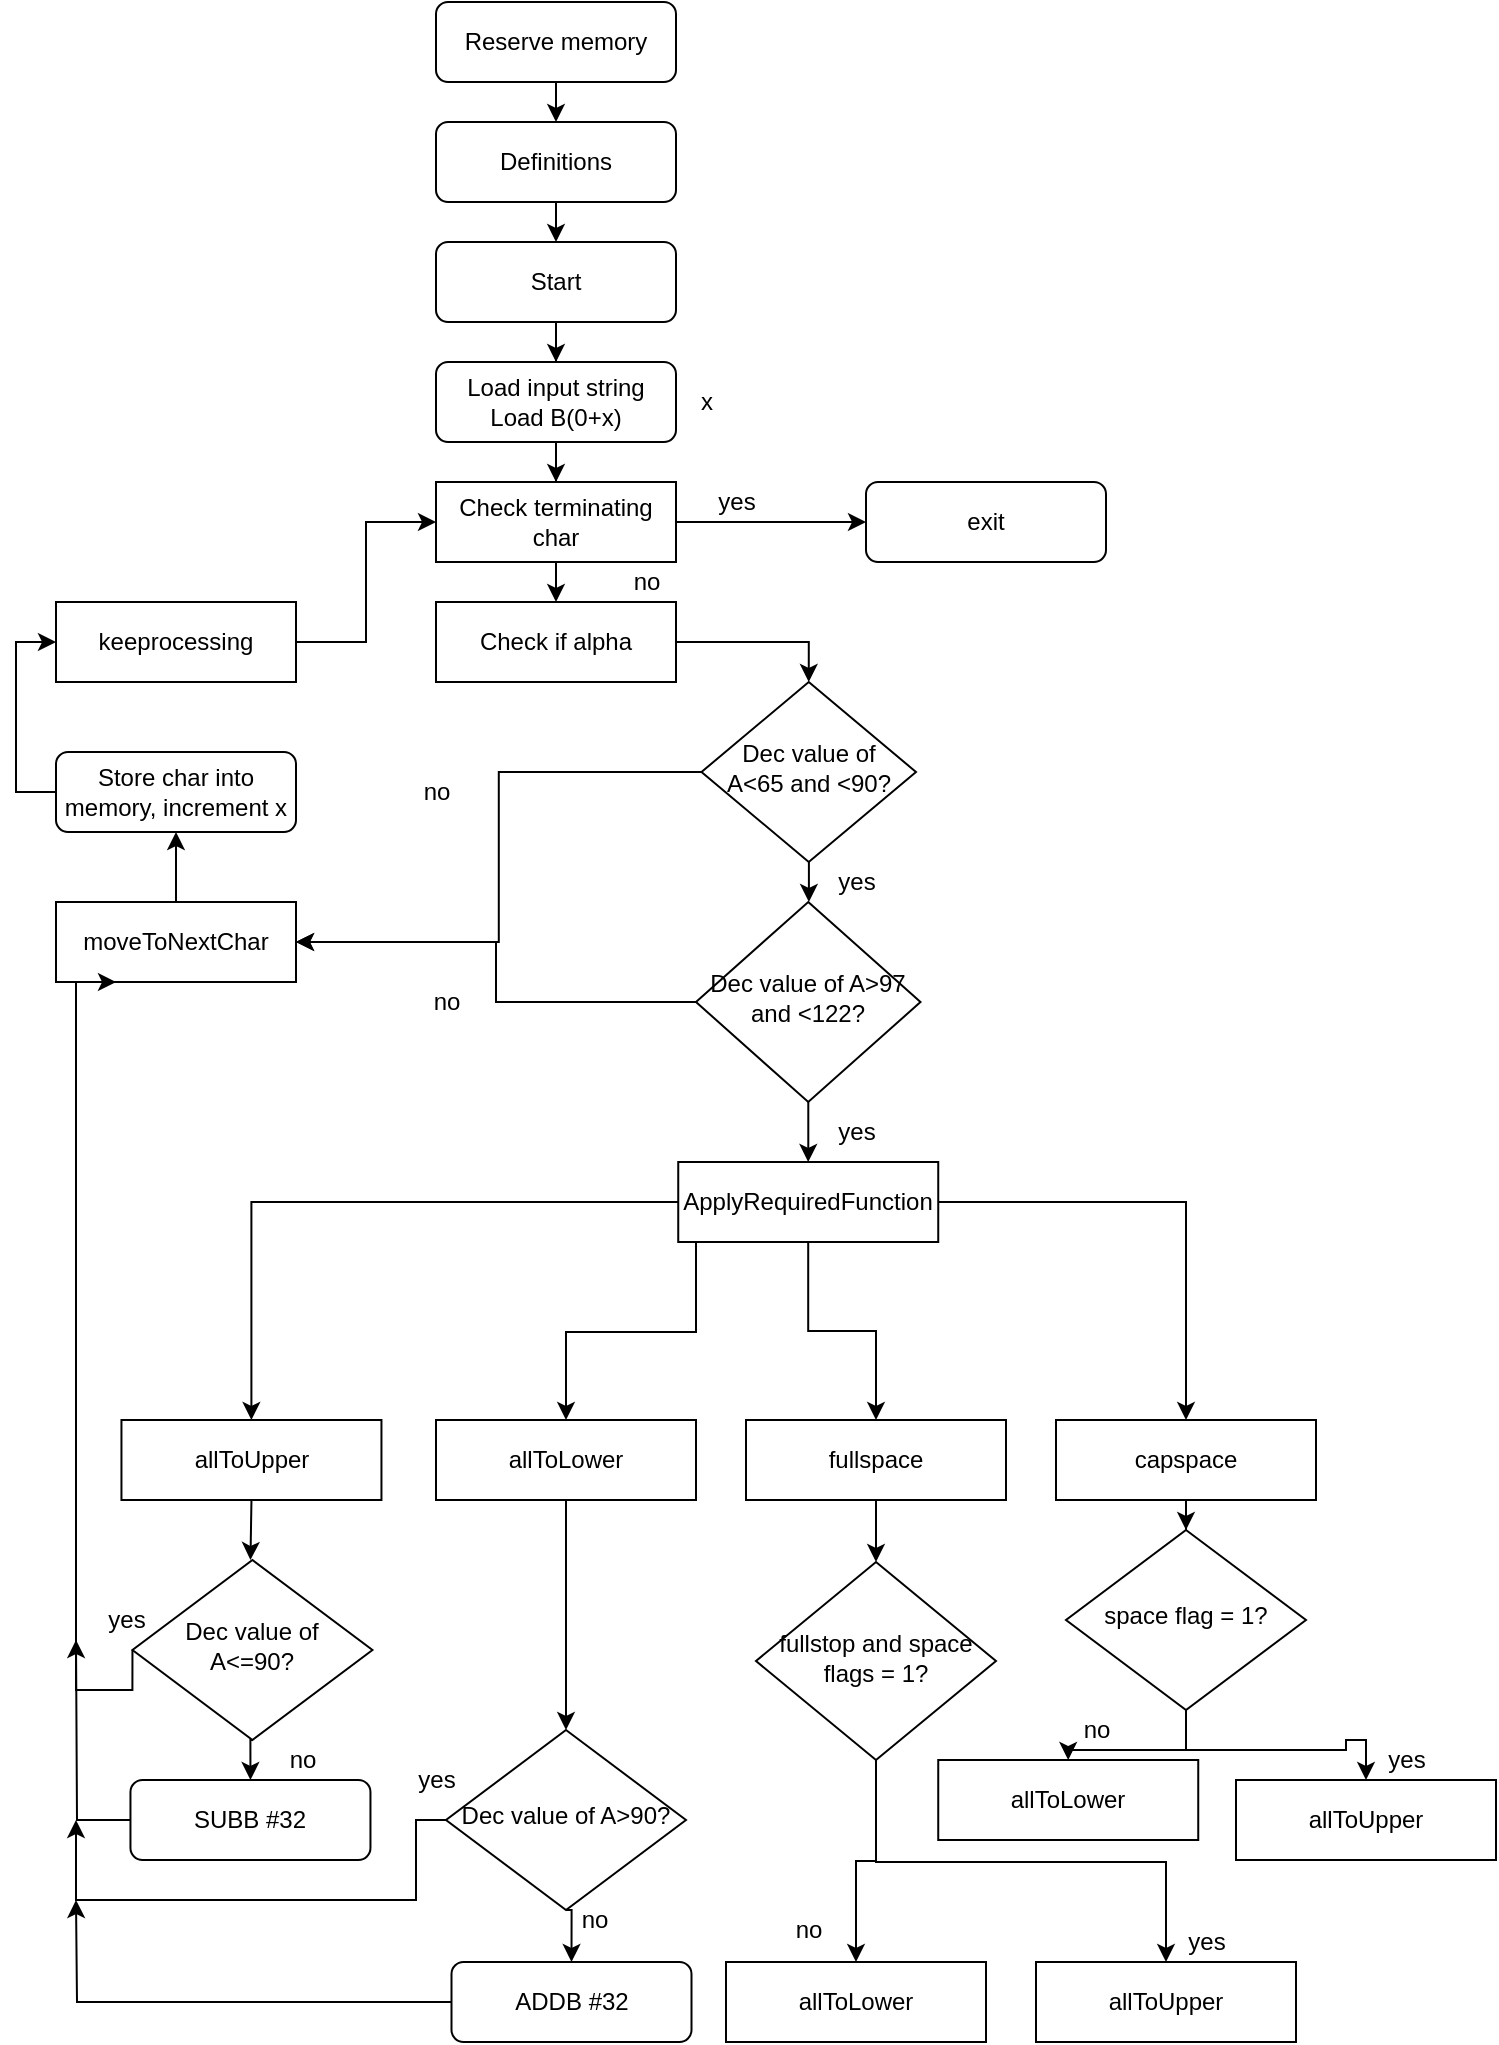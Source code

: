 <mxfile version="14.5.1" type="device"><diagram id="C5RBs43oDa-KdzZeNtuy" name="Page-1"><mxGraphModel dx="1924" dy="945" grid="1" gridSize="10" guides="1" tooltips="1" connect="1" arrows="1" fold="1" page="1" pageScale="1" pageWidth="827" pageHeight="1169" math="0" shadow="0"><root><mxCell id="WIyWlLk6GJQsqaUBKTNV-0"/><mxCell id="WIyWlLk6GJQsqaUBKTNV-1" parent="WIyWlLk6GJQsqaUBKTNV-0"/><mxCell id="Ql2ntnqMJrZzwT9R0WA5-3" style="edgeStyle=orthogonalEdgeStyle;rounded=0;orthogonalLoop=1;jettySize=auto;html=1;exitX=0.5;exitY=1;exitDx=0;exitDy=0;entryX=0.5;entryY=0;entryDx=0;entryDy=0;" parent="WIyWlLk6GJQsqaUBKTNV-1" source="WIyWlLk6GJQsqaUBKTNV-3" target="Ql2ntnqMJrZzwT9R0WA5-2" edge="1"><mxGeometry relative="1" as="geometry"/></mxCell><mxCell id="WIyWlLk6GJQsqaUBKTNV-3" value="Definitions" style="rounded=1;whiteSpace=wrap;html=1;fontSize=12;glass=0;strokeWidth=1;shadow=0;" parent="WIyWlLk6GJQsqaUBKTNV-1" vertex="1"><mxGeometry x="320" y="70" width="120" height="40" as="geometry"/></mxCell><mxCell id="Ql2ntnqMJrZzwT9R0WA5-1" style="edgeStyle=orthogonalEdgeStyle;rounded=0;orthogonalLoop=1;jettySize=auto;html=1;exitX=0.5;exitY=1;exitDx=0;exitDy=0;entryX=0.5;entryY=0;entryDx=0;entryDy=0;" parent="WIyWlLk6GJQsqaUBKTNV-1" source="Ql2ntnqMJrZzwT9R0WA5-0" target="WIyWlLk6GJQsqaUBKTNV-3" edge="1"><mxGeometry relative="1" as="geometry"/></mxCell><mxCell id="Ql2ntnqMJrZzwT9R0WA5-0" value="Reserve memory" style="rounded=1;whiteSpace=wrap;html=1;fontSize=12;glass=0;strokeWidth=1;shadow=0;" parent="WIyWlLk6GJQsqaUBKTNV-1" vertex="1"><mxGeometry x="320" y="10" width="120" height="40" as="geometry"/></mxCell><mxCell id="dUGLKjIQa6Hy1pWSJlWh-2" style="edgeStyle=orthogonalEdgeStyle;rounded=0;orthogonalLoop=1;jettySize=auto;html=1;entryX=0.5;entryY=0;entryDx=0;entryDy=0;" edge="1" parent="WIyWlLk6GJQsqaUBKTNV-1" source="Ql2ntnqMJrZzwT9R0WA5-2" target="Ql2ntnqMJrZzwT9R0WA5-14"><mxGeometry relative="1" as="geometry"/></mxCell><mxCell id="Ql2ntnqMJrZzwT9R0WA5-2" value="Start" style="rounded=1;whiteSpace=wrap;html=1;fontSize=12;glass=0;strokeWidth=1;shadow=0;" parent="WIyWlLk6GJQsqaUBKTNV-1" vertex="1"><mxGeometry x="320" y="130" width="120" height="40" as="geometry"/></mxCell><mxCell id="dUGLKjIQa6Hy1pWSJlWh-4" style="edgeStyle=orthogonalEdgeStyle;rounded=0;orthogonalLoop=1;jettySize=auto;html=1;" edge="1" parent="WIyWlLk6GJQsqaUBKTNV-1" source="Ql2ntnqMJrZzwT9R0WA5-5"><mxGeometry relative="1" as="geometry"><mxPoint x="535" y="270" as="targetPoint"/></mxGeometry></mxCell><mxCell id="dUGLKjIQa6Hy1pWSJlWh-5" style="edgeStyle=orthogonalEdgeStyle;rounded=0;orthogonalLoop=1;jettySize=auto;html=1;entryX=0.5;entryY=0;entryDx=0;entryDy=0;" edge="1" parent="WIyWlLk6GJQsqaUBKTNV-1" source="Ql2ntnqMJrZzwT9R0WA5-5"><mxGeometry relative="1" as="geometry"><mxPoint x="380" y="310" as="targetPoint"/></mxGeometry></mxCell><mxCell id="Ql2ntnqMJrZzwT9R0WA5-5" value="Check terminating char" style="rounded=0;whiteSpace=wrap;html=1;fontSize=12;glass=0;strokeWidth=1;shadow=0;" parent="WIyWlLk6GJQsqaUBKTNV-1" vertex="1"><mxGeometry x="320" y="250" width="120" height="40" as="geometry"/></mxCell><mxCell id="Ql2ntnqMJrZzwT9R0WA5-8" value="x" style="text;html=1;align=center;verticalAlign=middle;resizable=0;points=[];autosize=1;" parent="WIyWlLk6GJQsqaUBKTNV-1" vertex="1"><mxGeometry x="445" y="200" width="20" height="20" as="geometry"/></mxCell><mxCell id="Ql2ntnqMJrZzwT9R0WA5-13" value="no" style="text;html=1;align=center;verticalAlign=middle;resizable=0;points=[];autosize=1;" parent="WIyWlLk6GJQsqaUBKTNV-1" vertex="1"><mxGeometry x="410" y="290" width="30" height="20" as="geometry"/></mxCell><mxCell id="dUGLKjIQa6Hy1pWSJlWh-3" style="edgeStyle=orthogonalEdgeStyle;rounded=0;orthogonalLoop=1;jettySize=auto;html=1;entryX=0.5;entryY=0;entryDx=0;entryDy=0;" edge="1" parent="WIyWlLk6GJQsqaUBKTNV-1" source="Ql2ntnqMJrZzwT9R0WA5-14" target="Ql2ntnqMJrZzwT9R0WA5-5"><mxGeometry relative="1" as="geometry"/></mxCell><mxCell id="Ql2ntnqMJrZzwT9R0WA5-14" value="Load input string Load B(0+x)" style="rounded=1;whiteSpace=wrap;html=1;fontSize=12;glass=0;strokeWidth=1;shadow=0;" parent="WIyWlLk6GJQsqaUBKTNV-1" vertex="1"><mxGeometry x="320" y="190" width="120" height="40" as="geometry"/></mxCell><mxCell id="Ql2ntnqMJrZzwT9R0WA5-16" value="yes" style="text;html=1;align=center;verticalAlign=middle;resizable=0;points=[];autosize=1;" parent="WIyWlLk6GJQsqaUBKTNV-1" vertex="1"><mxGeometry x="455" y="250" width="30" height="20" as="geometry"/></mxCell><mxCell id="dUGLKjIQa6Hy1pWSJlWh-33" style="edgeStyle=orthogonalEdgeStyle;rounded=0;orthogonalLoop=1;jettySize=auto;html=1;entryX=0;entryY=0.5;entryDx=0;entryDy=0;" edge="1" parent="WIyWlLk6GJQsqaUBKTNV-1" source="Ql2ntnqMJrZzwT9R0WA5-17" target="Ql2ntnqMJrZzwT9R0WA5-5"><mxGeometry relative="1" as="geometry"/></mxCell><mxCell id="Ql2ntnqMJrZzwT9R0WA5-17" value="keeprocessing" style="rounded=0;whiteSpace=wrap;html=1;fontSize=12;glass=0;strokeWidth=1;shadow=0;" parent="WIyWlLk6GJQsqaUBKTNV-1" vertex="1"><mxGeometry x="130" y="310" width="120" height="40" as="geometry"/></mxCell><mxCell id="dUGLKjIQa6Hy1pWSJlWh-8" style="edgeStyle=orthogonalEdgeStyle;rounded=0;orthogonalLoop=1;jettySize=auto;html=1;entryX=0.5;entryY=0;entryDx=0;entryDy=0;" edge="1" parent="WIyWlLk6GJQsqaUBKTNV-1" source="Ql2ntnqMJrZzwT9R0WA5-28" target="Ql2ntnqMJrZzwT9R0WA5-36"><mxGeometry relative="1" as="geometry"/></mxCell><mxCell id="Ql2ntnqMJrZzwT9R0WA5-28" value="Check if alpha" style="rounded=0;whiteSpace=wrap;html=1;fontSize=12;glass=0;strokeWidth=1;shadow=0;" parent="WIyWlLk6GJQsqaUBKTNV-1" vertex="1"><mxGeometry x="320" y="310" width="120" height="40" as="geometry"/></mxCell><mxCell id="dUGLKjIQa6Hy1pWSJlWh-9" style="edgeStyle=orthogonalEdgeStyle;rounded=0;orthogonalLoop=1;jettySize=auto;html=1;entryX=0.5;entryY=0;entryDx=0;entryDy=0;" edge="1" parent="WIyWlLk6GJQsqaUBKTNV-1" source="Ql2ntnqMJrZzwT9R0WA5-36" target="Ql2ntnqMJrZzwT9R0WA5-40"><mxGeometry relative="1" as="geometry"/></mxCell><mxCell id="dUGLKjIQa6Hy1pWSJlWh-10" style="edgeStyle=orthogonalEdgeStyle;rounded=0;orthogonalLoop=1;jettySize=auto;html=1;entryX=1;entryY=0.5;entryDx=0;entryDy=0;" edge="1" parent="WIyWlLk6GJQsqaUBKTNV-1" source="Ql2ntnqMJrZzwT9R0WA5-36" target="Ql2ntnqMJrZzwT9R0WA5-37"><mxGeometry relative="1" as="geometry"/></mxCell><mxCell id="Ql2ntnqMJrZzwT9R0WA5-36" value="Dec value of A&amp;lt;65 and &amp;lt;90?" style="rhombus;whiteSpace=wrap;html=1;shadow=0;fontFamily=Helvetica;fontSize=12;align=center;strokeWidth=1;spacing=6;spacingTop=-4;" parent="WIyWlLk6GJQsqaUBKTNV-1" vertex="1"><mxGeometry x="452.75" y="350" width="107.25" height="90" as="geometry"/></mxCell><mxCell id="Ql2ntnqMJrZzwT9R0WA5-47" value="" style="edgeStyle=orthogonalEdgeStyle;rounded=0;orthogonalLoop=1;jettySize=auto;html=1;" parent="WIyWlLk6GJQsqaUBKTNV-1" source="Ql2ntnqMJrZzwT9R0WA5-37" target="Ql2ntnqMJrZzwT9R0WA5-46" edge="1"><mxGeometry relative="1" as="geometry"/></mxCell><mxCell id="Ql2ntnqMJrZzwT9R0WA5-37" value="moveToNextChar" style="rounded=0;whiteSpace=wrap;html=1;fontSize=12;glass=0;strokeWidth=1;shadow=0;" parent="WIyWlLk6GJQsqaUBKTNV-1" vertex="1"><mxGeometry x="130" y="460" width="120" height="40" as="geometry"/></mxCell><mxCell id="Ql2ntnqMJrZzwT9R0WA5-39" value="yes" style="text;html=1;align=center;verticalAlign=middle;resizable=0;points=[];autosize=1;" parent="WIyWlLk6GJQsqaUBKTNV-1" vertex="1"><mxGeometry x="515" y="440" width="30" height="20" as="geometry"/></mxCell><mxCell id="dUGLKjIQa6Hy1pWSJlWh-11" style="edgeStyle=orthogonalEdgeStyle;rounded=0;orthogonalLoop=1;jettySize=auto;html=1;entryX=1;entryY=0.5;entryDx=0;entryDy=0;" edge="1" parent="WIyWlLk6GJQsqaUBKTNV-1" source="Ql2ntnqMJrZzwT9R0WA5-40" target="Ql2ntnqMJrZzwT9R0WA5-37"><mxGeometry relative="1" as="geometry"/></mxCell><mxCell id="dUGLKjIQa6Hy1pWSJlWh-13" value="" style="edgeStyle=orthogonalEdgeStyle;rounded=0;orthogonalLoop=1;jettySize=auto;html=1;" edge="1" parent="WIyWlLk6GJQsqaUBKTNV-1" source="Ql2ntnqMJrZzwT9R0WA5-40" target="Ql2ntnqMJrZzwT9R0WA5-49"><mxGeometry relative="1" as="geometry"/></mxCell><mxCell id="Ql2ntnqMJrZzwT9R0WA5-40" value="Dec value of A&amp;gt;97 and &amp;lt;122?" style="rhombus;whiteSpace=wrap;html=1;shadow=0;fontFamily=Helvetica;fontSize=12;align=center;strokeWidth=1;spacing=6;spacingTop=-4;" parent="WIyWlLk6GJQsqaUBKTNV-1" vertex="1"><mxGeometry x="450" y="460" width="112.25" height="100" as="geometry"/></mxCell><mxCell id="Ql2ntnqMJrZzwT9R0WA5-45" value="yes" style="text;html=1;align=center;verticalAlign=middle;resizable=0;points=[];autosize=1;" parent="WIyWlLk6GJQsqaUBKTNV-1" vertex="1"><mxGeometry x="515" y="565" width="30" height="20" as="geometry"/></mxCell><mxCell id="Ql2ntnqMJrZzwT9R0WA5-48" style="edgeStyle=orthogonalEdgeStyle;rounded=0;orthogonalLoop=1;jettySize=auto;html=1;exitX=0;exitY=0.5;exitDx=0;exitDy=0;entryX=0;entryY=0.5;entryDx=0;entryDy=0;" parent="WIyWlLk6GJQsqaUBKTNV-1" source="Ql2ntnqMJrZzwT9R0WA5-46" target="Ql2ntnqMJrZzwT9R0WA5-17" edge="1"><mxGeometry relative="1" as="geometry"/></mxCell><mxCell id="Ql2ntnqMJrZzwT9R0WA5-46" value="Store char into memory, increment x" style="rounded=1;whiteSpace=wrap;html=1;fontSize=12;glass=0;strokeWidth=1;shadow=0;" parent="WIyWlLk6GJQsqaUBKTNV-1" vertex="1"><mxGeometry x="130" y="385" width="120" height="40" as="geometry"/></mxCell><mxCell id="Ql2ntnqMJrZzwT9R0WA5-57" style="edgeStyle=orthogonalEdgeStyle;rounded=0;orthogonalLoop=1;jettySize=auto;html=1;exitX=0.5;exitY=1;exitDx=0;exitDy=0;entryX=0.5;entryY=0;entryDx=0;entryDy=0;" parent="WIyWlLk6GJQsqaUBKTNV-1" source="Ql2ntnqMJrZzwT9R0WA5-49" target="Ql2ntnqMJrZzwT9R0WA5-53" edge="1"><mxGeometry relative="1" as="geometry"><Array as="points"><mxPoint x="450" y="630"/><mxPoint x="450" y="675"/><mxPoint x="385" y="675"/></Array></mxGeometry></mxCell><mxCell id="Ql2ntnqMJrZzwT9R0WA5-84" value="" style="edgeStyle=orthogonalEdgeStyle;rounded=0;orthogonalLoop=1;jettySize=auto;html=1;" parent="WIyWlLk6GJQsqaUBKTNV-1" source="Ql2ntnqMJrZzwT9R0WA5-49" target="Ql2ntnqMJrZzwT9R0WA5-52" edge="1"><mxGeometry relative="1" as="geometry"/></mxCell><mxCell id="dUGLKjIQa6Hy1pWSJlWh-15" style="edgeStyle=orthogonalEdgeStyle;rounded=0;orthogonalLoop=1;jettySize=auto;html=1;" edge="1" parent="WIyWlLk6GJQsqaUBKTNV-1" source="Ql2ntnqMJrZzwT9R0WA5-49" target="Ql2ntnqMJrZzwT9R0WA5-54"><mxGeometry relative="1" as="geometry"/></mxCell><mxCell id="dUGLKjIQa6Hy1pWSJlWh-16" style="edgeStyle=orthogonalEdgeStyle;rounded=0;orthogonalLoop=1;jettySize=auto;html=1;entryX=0.5;entryY=0;entryDx=0;entryDy=0;" edge="1" parent="WIyWlLk6GJQsqaUBKTNV-1" source="Ql2ntnqMJrZzwT9R0WA5-49" target="dUGLKjIQa6Hy1pWSJlWh-14"><mxGeometry relative="1" as="geometry"/></mxCell><mxCell id="Ql2ntnqMJrZzwT9R0WA5-49" value="ApplyRequiredFunction" style="rounded=0;whiteSpace=wrap;html=1;fontSize=12;glass=0;strokeWidth=1;shadow=0;" parent="WIyWlLk6GJQsqaUBKTNV-1" vertex="1"><mxGeometry x="441.12" y="590" width="130" height="40" as="geometry"/></mxCell><mxCell id="Ql2ntnqMJrZzwT9R0WA5-51" value="no" style="text;html=1;align=center;verticalAlign=middle;resizable=0;points=[];autosize=1;" parent="WIyWlLk6GJQsqaUBKTNV-1" vertex="1"><mxGeometry x="310" y="500" width="30" height="20" as="geometry"/></mxCell><mxCell id="Ql2ntnqMJrZzwT9R0WA5-74" style="edgeStyle=orthogonalEdgeStyle;rounded=0;orthogonalLoop=1;jettySize=auto;html=1;exitX=0.5;exitY=1;exitDx=0;exitDy=0;entryX=0.5;entryY=0;entryDx=0;entryDy=0;" parent="WIyWlLk6GJQsqaUBKTNV-1" source="Ql2ntnqMJrZzwT9R0WA5-52" edge="1"><mxGeometry relative="1" as="geometry"><mxPoint x="227.23" y="789" as="targetPoint"/></mxGeometry></mxCell><mxCell id="Ql2ntnqMJrZzwT9R0WA5-52" value="allToUpper" style="rounded=0;whiteSpace=wrap;html=1;fontSize=12;glass=0;strokeWidth=1;shadow=0;" parent="WIyWlLk6GJQsqaUBKTNV-1" vertex="1"><mxGeometry x="162.73" y="719" width="130" height="40" as="geometry"/></mxCell><mxCell id="Ql2ntnqMJrZzwT9R0WA5-75" style="edgeStyle=orthogonalEdgeStyle;rounded=0;orthogonalLoop=1;jettySize=auto;html=1;exitX=0.5;exitY=1;exitDx=0;exitDy=0;entryX=0.5;entryY=0;entryDx=0;entryDy=0;" parent="WIyWlLk6GJQsqaUBKTNV-1" source="Ql2ntnqMJrZzwT9R0WA5-53" edge="1"><mxGeometry relative="1" as="geometry"><mxPoint x="385" y="874" as="targetPoint"/></mxGeometry></mxCell><mxCell id="Ql2ntnqMJrZzwT9R0WA5-53" value="allToLower" style="rounded=0;whiteSpace=wrap;html=1;fontSize=12;glass=0;strokeWidth=1;shadow=0;" parent="WIyWlLk6GJQsqaUBKTNV-1" vertex="1"><mxGeometry x="320" y="719" width="130" height="40" as="geometry"/></mxCell><mxCell id="dUGLKjIQa6Hy1pWSJlWh-24" style="edgeStyle=orthogonalEdgeStyle;rounded=0;orthogonalLoop=1;jettySize=auto;html=1;entryX=0.5;entryY=0;entryDx=0;entryDy=0;" edge="1" parent="WIyWlLk6GJQsqaUBKTNV-1" source="Ql2ntnqMJrZzwT9R0WA5-54" target="UKYLbDaPKdGVdngqfVd_-1"><mxGeometry relative="1" as="geometry"/></mxCell><mxCell id="Ql2ntnqMJrZzwT9R0WA5-54" value="fullspace" style="rounded=0;whiteSpace=wrap;html=1;fontSize=12;glass=0;strokeWidth=1;shadow=0;" parent="WIyWlLk6GJQsqaUBKTNV-1" vertex="1"><mxGeometry x="475" y="719" width="130" height="40" as="geometry"/></mxCell><mxCell id="Ql2ntnqMJrZzwT9R0WA5-70" style="edgeStyle=orthogonalEdgeStyle;rounded=0;orthogonalLoop=1;jettySize=auto;html=1;exitX=0;exitY=0.5;exitDx=0;exitDy=0;entryX=0.25;entryY=1;entryDx=0;entryDy=0;" parent="WIyWlLk6GJQsqaUBKTNV-1" source="Ql2ntnqMJrZzwT9R0WA5-65" target="Ql2ntnqMJrZzwT9R0WA5-37" edge="1"><mxGeometry relative="1" as="geometry"><Array as="points"><mxPoint x="140" y="854"/><mxPoint x="140" y="500"/></Array></mxGeometry></mxCell><mxCell id="Ql2ntnqMJrZzwT9R0WA5-79" style="edgeStyle=orthogonalEdgeStyle;rounded=0;orthogonalLoop=1;jettySize=auto;html=1;exitX=0.5;exitY=1;exitDx=0;exitDy=0;entryX=0.5;entryY=0;entryDx=0;entryDy=0;" parent="WIyWlLk6GJQsqaUBKTNV-1" source="Ql2ntnqMJrZzwT9R0WA5-65" target="Ql2ntnqMJrZzwT9R0WA5-77" edge="1"><mxGeometry relative="1" as="geometry"/></mxCell><mxCell id="Ql2ntnqMJrZzwT9R0WA5-65" value="Dec value of A&amp;lt;=90?" style="rhombus;whiteSpace=wrap;html=1;shadow=0;fontFamily=Helvetica;fontSize=12;align=center;strokeWidth=1;spacing=6;spacingTop=-4;" parent="WIyWlLk6GJQsqaUBKTNV-1" vertex="1"><mxGeometry x="168.23" y="789" width="120" height="90" as="geometry"/></mxCell><mxCell id="Ql2ntnqMJrZzwT9R0WA5-87" style="edgeStyle=orthogonalEdgeStyle;rounded=0;orthogonalLoop=1;jettySize=auto;html=1;exitX=0.5;exitY=1;exitDx=0;exitDy=0;entryX=0.5;entryY=0;entryDx=0;entryDy=0;" parent="WIyWlLk6GJQsqaUBKTNV-1" source="Ql2ntnqMJrZzwT9R0WA5-69" target="Ql2ntnqMJrZzwT9R0WA5-83" edge="1"><mxGeometry relative="1" as="geometry"/></mxCell><mxCell id="Ql2ntnqMJrZzwT9R0WA5-88" style="edgeStyle=orthogonalEdgeStyle;rounded=0;orthogonalLoop=1;jettySize=auto;html=1;exitX=0;exitY=0.5;exitDx=0;exitDy=0;" parent="WIyWlLk6GJQsqaUBKTNV-1" source="Ql2ntnqMJrZzwT9R0WA5-69" edge="1"><mxGeometry relative="1" as="geometry"><mxPoint x="140" y="919" as="targetPoint"/><Array as="points"><mxPoint x="310" y="919"/><mxPoint x="310" y="959"/><mxPoint x="140" y="959"/></Array></mxGeometry></mxCell><mxCell id="Ql2ntnqMJrZzwT9R0WA5-69" value="Dec value of A&amp;gt;90?" style="rhombus;whiteSpace=wrap;html=1;shadow=0;fontFamily=Helvetica;fontSize=12;align=center;strokeWidth=1;spacing=6;spacingTop=-4;" parent="WIyWlLk6GJQsqaUBKTNV-1" vertex="1"><mxGeometry x="325" y="874" width="120" height="90" as="geometry"/></mxCell><mxCell id="Ql2ntnqMJrZzwT9R0WA5-71" value="yes" style="text;html=1;align=center;verticalAlign=middle;resizable=0;points=[];autosize=1;" parent="WIyWlLk6GJQsqaUBKTNV-1" vertex="1"><mxGeometry x="150" y="809" width="30" height="20" as="geometry"/></mxCell><mxCell id="Ql2ntnqMJrZzwT9R0WA5-80" style="edgeStyle=orthogonalEdgeStyle;rounded=0;orthogonalLoop=1;jettySize=auto;html=1;exitX=0;exitY=0.5;exitDx=0;exitDy=0;" parent="WIyWlLk6GJQsqaUBKTNV-1" source="Ql2ntnqMJrZzwT9R0WA5-77" edge="1"><mxGeometry relative="1" as="geometry"><mxPoint x="140" y="829" as="targetPoint"/></mxGeometry></mxCell><mxCell id="Ql2ntnqMJrZzwT9R0WA5-77" value="SUBB #32" style="rounded=1;whiteSpace=wrap;html=1;fontSize=12;glass=0;strokeWidth=1;shadow=0;" parent="WIyWlLk6GJQsqaUBKTNV-1" vertex="1"><mxGeometry x="167.23" y="899" width="120" height="40" as="geometry"/></mxCell><mxCell id="Ql2ntnqMJrZzwT9R0WA5-81" value="no" style="text;html=1;align=center;verticalAlign=middle;resizable=0;points=[];autosize=1;" parent="WIyWlLk6GJQsqaUBKTNV-1" vertex="1"><mxGeometry x="237.73" y="879" width="30" height="20" as="geometry"/></mxCell><mxCell id="Ql2ntnqMJrZzwT9R0WA5-86" style="edgeStyle=orthogonalEdgeStyle;rounded=0;orthogonalLoop=1;jettySize=auto;html=1;exitX=0;exitY=0.5;exitDx=0;exitDy=0;" parent="WIyWlLk6GJQsqaUBKTNV-1" source="Ql2ntnqMJrZzwT9R0WA5-83" edge="1"><mxGeometry relative="1" as="geometry"><mxPoint x="140" y="959" as="targetPoint"/></mxGeometry></mxCell><mxCell id="Ql2ntnqMJrZzwT9R0WA5-83" value="ADDB #32" style="rounded=1;whiteSpace=wrap;html=1;fontSize=12;glass=0;strokeWidth=1;shadow=0;" parent="WIyWlLk6GJQsqaUBKTNV-1" vertex="1"><mxGeometry x="327.75" y="990" width="120" height="40" as="geometry"/></mxCell><mxCell id="Ql2ntnqMJrZzwT9R0WA5-89" value="yes" style="text;html=1;align=center;verticalAlign=middle;resizable=0;points=[];autosize=1;" parent="WIyWlLk6GJQsqaUBKTNV-1" vertex="1"><mxGeometry x="305" y="889" width="30" height="20" as="geometry"/></mxCell><mxCell id="Ql2ntnqMJrZzwT9R0WA5-90" value="no" style="text;html=1;align=center;verticalAlign=middle;resizable=0;points=[];autosize=1;" parent="WIyWlLk6GJQsqaUBKTNV-1" vertex="1"><mxGeometry x="384" y="959" width="30" height="20" as="geometry"/></mxCell><mxCell id="dUGLKjIQa6Hy1pWSJlWh-19" style="edgeStyle=orthogonalEdgeStyle;rounded=0;orthogonalLoop=1;jettySize=auto;html=1;entryX=0.5;entryY=0;entryDx=0;entryDy=0;" edge="1" parent="WIyWlLk6GJQsqaUBKTNV-1" source="UKYLbDaPKdGVdngqfVd_-1" target="dUGLKjIQa6Hy1pWSJlWh-17"><mxGeometry relative="1" as="geometry"/></mxCell><mxCell id="dUGLKjIQa6Hy1pWSJlWh-20" style="edgeStyle=orthogonalEdgeStyle;rounded=0;orthogonalLoop=1;jettySize=auto;html=1;" edge="1" parent="WIyWlLk6GJQsqaUBKTNV-1" source="UKYLbDaPKdGVdngqfVd_-1" target="UKYLbDaPKdGVdngqfVd_-16"><mxGeometry relative="1" as="geometry"><Array as="points"><mxPoint x="540" y="940"/><mxPoint x="685" y="940"/></Array></mxGeometry></mxCell><mxCell id="UKYLbDaPKdGVdngqfVd_-1" value="fullstop and space flags = 1?" style="rhombus;whiteSpace=wrap;html=1;shadow=0;fontFamily=Helvetica;fontSize=12;align=center;strokeWidth=1;spacing=6;spacingTop=-4;" parent="WIyWlLk6GJQsqaUBKTNV-1" vertex="1"><mxGeometry x="480" y="790" width="120" height="99" as="geometry"/></mxCell><mxCell id="UKYLbDaPKdGVdngqfVd_-16" value="allToUpper" style="rounded=0;whiteSpace=wrap;html=1;fontSize=12;glass=0;strokeWidth=1;shadow=0;" parent="WIyWlLk6GJQsqaUBKTNV-1" vertex="1"><mxGeometry x="620" y="990" width="130" height="40" as="geometry"/></mxCell><mxCell id="dUGLKjIQa6Hy1pWSJlWh-7" value="exit" style="rounded=1;whiteSpace=wrap;html=1;fontSize=12;glass=0;strokeWidth=1;shadow=0;" vertex="1" parent="WIyWlLk6GJQsqaUBKTNV-1"><mxGeometry x="535" y="250" width="120" height="40" as="geometry"/></mxCell><mxCell id="dUGLKjIQa6Hy1pWSJlWh-12" value="no" style="text;html=1;align=center;verticalAlign=middle;resizable=0;points=[];autosize=1;" vertex="1" parent="WIyWlLk6GJQsqaUBKTNV-1"><mxGeometry x="305" y="395" width="30" height="20" as="geometry"/></mxCell><mxCell id="dUGLKjIQa6Hy1pWSJlWh-25" style="edgeStyle=orthogonalEdgeStyle;rounded=0;orthogonalLoop=1;jettySize=auto;html=1;" edge="1" parent="WIyWlLk6GJQsqaUBKTNV-1" source="dUGLKjIQa6Hy1pWSJlWh-14" target="dUGLKjIQa6Hy1pWSJlWh-23"><mxGeometry relative="1" as="geometry"/></mxCell><mxCell id="dUGLKjIQa6Hy1pWSJlWh-14" value="capspace" style="rounded=0;whiteSpace=wrap;html=1;fontSize=12;glass=0;strokeWidth=1;shadow=0;" vertex="1" parent="WIyWlLk6GJQsqaUBKTNV-1"><mxGeometry x="630" y="719" width="130" height="40" as="geometry"/></mxCell><mxCell id="dUGLKjIQa6Hy1pWSJlWh-17" value="allToLower" style="rounded=0;whiteSpace=wrap;html=1;fontSize=12;glass=0;strokeWidth=1;shadow=0;" vertex="1" parent="WIyWlLk6GJQsqaUBKTNV-1"><mxGeometry x="465" y="990" width="130" height="40" as="geometry"/></mxCell><mxCell id="dUGLKjIQa6Hy1pWSJlWh-21" value="allToUpper" style="rounded=0;whiteSpace=wrap;html=1;fontSize=12;glass=0;strokeWidth=1;shadow=0;" vertex="1" parent="WIyWlLk6GJQsqaUBKTNV-1"><mxGeometry x="720" y="899" width="130" height="40" as="geometry"/></mxCell><mxCell id="dUGLKjIQa6Hy1pWSJlWh-22" value="allToLower" style="rounded=0;whiteSpace=wrap;html=1;fontSize=12;glass=0;strokeWidth=1;shadow=0;" vertex="1" parent="WIyWlLk6GJQsqaUBKTNV-1"><mxGeometry x="571.12" y="889" width="130" height="40" as="geometry"/></mxCell><mxCell id="dUGLKjIQa6Hy1pWSJlWh-26" style="edgeStyle=orthogonalEdgeStyle;rounded=0;orthogonalLoop=1;jettySize=auto;html=1;" edge="1" parent="WIyWlLk6GJQsqaUBKTNV-1" source="dUGLKjIQa6Hy1pWSJlWh-23" target="dUGLKjIQa6Hy1pWSJlWh-22"><mxGeometry relative="1" as="geometry"/></mxCell><mxCell id="dUGLKjIQa6Hy1pWSJlWh-27" style="edgeStyle=orthogonalEdgeStyle;rounded=0;orthogonalLoop=1;jettySize=auto;html=1;" edge="1" parent="WIyWlLk6GJQsqaUBKTNV-1" source="dUGLKjIQa6Hy1pWSJlWh-23" target="dUGLKjIQa6Hy1pWSJlWh-21"><mxGeometry relative="1" as="geometry"/></mxCell><mxCell id="dUGLKjIQa6Hy1pWSJlWh-23" value="space flag = 1?" style="rhombus;whiteSpace=wrap;html=1;shadow=0;fontFamily=Helvetica;fontSize=12;align=center;strokeWidth=1;spacing=6;spacingTop=-4;" vertex="1" parent="WIyWlLk6GJQsqaUBKTNV-1"><mxGeometry x="635" y="774" width="120" height="90" as="geometry"/></mxCell><mxCell id="dUGLKjIQa6Hy1pWSJlWh-28" value="no" style="text;html=1;align=center;verticalAlign=middle;resizable=0;points=[];autosize=1;" vertex="1" parent="WIyWlLk6GJQsqaUBKTNV-1"><mxGeometry x="491.37" y="964" width="30" height="20" as="geometry"/></mxCell><mxCell id="dUGLKjIQa6Hy1pWSJlWh-29" value="no" style="text;html=1;align=center;verticalAlign=middle;resizable=0;points=[];autosize=1;" vertex="1" parent="WIyWlLk6GJQsqaUBKTNV-1"><mxGeometry x="635" y="864" width="30" height="20" as="geometry"/></mxCell><mxCell id="dUGLKjIQa6Hy1pWSJlWh-31" value="yes" style="text;html=1;align=center;verticalAlign=middle;resizable=0;points=[];autosize=1;" vertex="1" parent="WIyWlLk6GJQsqaUBKTNV-1"><mxGeometry x="690" y="970" width="30" height="20" as="geometry"/></mxCell><mxCell id="dUGLKjIQa6Hy1pWSJlWh-32" value="yes" style="text;html=1;align=center;verticalAlign=middle;resizable=0;points=[];autosize=1;" vertex="1" parent="WIyWlLk6GJQsqaUBKTNV-1"><mxGeometry x="790" y="879" width="30" height="20" as="geometry"/></mxCell></root></mxGraphModel></diagram></mxfile>